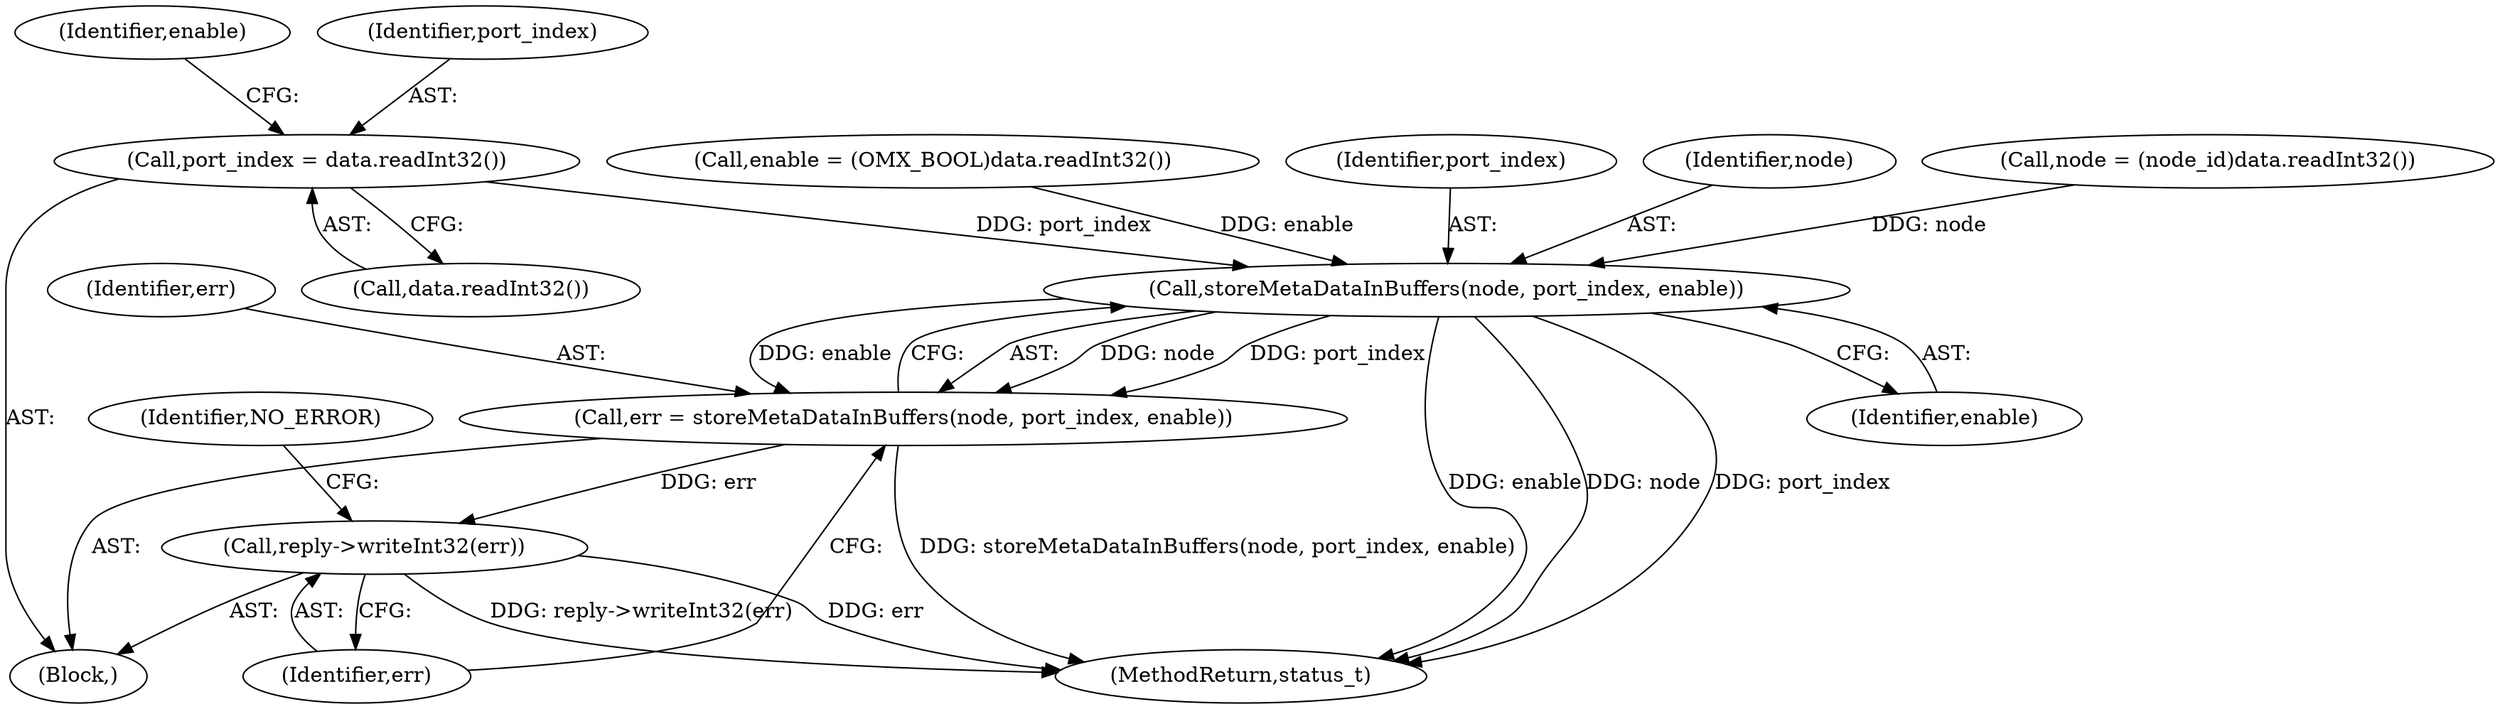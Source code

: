 digraph "0_Android_25be9ac20db51044e1b09ca67906355e4f328d48_0@API" {
"1000690" [label="(Call,port_index = data.readInt32())"];
"1000702" [label="(Call,storeMetaDataInBuffers(node, port_index, enable))"];
"1000700" [label="(Call,err = storeMetaDataInBuffers(node, port_index, enable))"];
"1000706" [label="(Call,reply->writeInt32(err))"];
"1000702" [label="(Call,storeMetaDataInBuffers(node, port_index, enable))"];
"1000704" [label="(Identifier,port_index)"];
"1000701" [label="(Identifier,err)"];
"1000692" [label="(Call,data.readInt32())"];
"1000709" [label="(Identifier,NO_ERROR)"];
"1000700" [label="(Call,err = storeMetaDataInBuffers(node, port_index, enable))"];
"1000703" [label="(Identifier,node)"];
"1000695" [label="(Identifier,enable)"];
"1000705" [label="(Identifier,enable)"];
"1000691" [label="(Identifier,port_index)"];
"1000684" [label="(Call,node = (node_id)data.readInt32())"];
"1000678" [label="(Block,)"];
"1000694" [label="(Call,enable = (OMX_BOOL)data.readInt32())"];
"1000690" [label="(Call,port_index = data.readInt32())"];
"1001056" [label="(MethodReturn,status_t)"];
"1000707" [label="(Identifier,err)"];
"1000706" [label="(Call,reply->writeInt32(err))"];
"1000690" -> "1000678"  [label="AST: "];
"1000690" -> "1000692"  [label="CFG: "];
"1000691" -> "1000690"  [label="AST: "];
"1000692" -> "1000690"  [label="AST: "];
"1000695" -> "1000690"  [label="CFG: "];
"1000690" -> "1000702"  [label="DDG: port_index"];
"1000702" -> "1000700"  [label="AST: "];
"1000702" -> "1000705"  [label="CFG: "];
"1000703" -> "1000702"  [label="AST: "];
"1000704" -> "1000702"  [label="AST: "];
"1000705" -> "1000702"  [label="AST: "];
"1000700" -> "1000702"  [label="CFG: "];
"1000702" -> "1001056"  [label="DDG: enable"];
"1000702" -> "1001056"  [label="DDG: node"];
"1000702" -> "1001056"  [label="DDG: port_index"];
"1000702" -> "1000700"  [label="DDG: node"];
"1000702" -> "1000700"  [label="DDG: port_index"];
"1000702" -> "1000700"  [label="DDG: enable"];
"1000684" -> "1000702"  [label="DDG: node"];
"1000694" -> "1000702"  [label="DDG: enable"];
"1000700" -> "1000678"  [label="AST: "];
"1000701" -> "1000700"  [label="AST: "];
"1000707" -> "1000700"  [label="CFG: "];
"1000700" -> "1001056"  [label="DDG: storeMetaDataInBuffers(node, port_index, enable)"];
"1000700" -> "1000706"  [label="DDG: err"];
"1000706" -> "1000678"  [label="AST: "];
"1000706" -> "1000707"  [label="CFG: "];
"1000707" -> "1000706"  [label="AST: "];
"1000709" -> "1000706"  [label="CFG: "];
"1000706" -> "1001056"  [label="DDG: reply->writeInt32(err)"];
"1000706" -> "1001056"  [label="DDG: err"];
}
